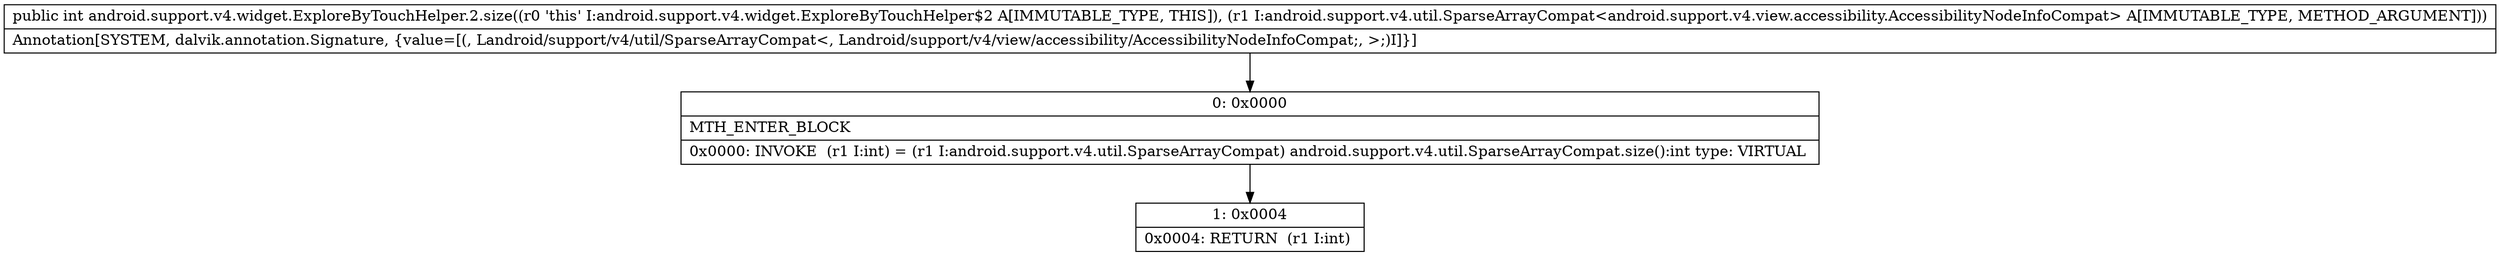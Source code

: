 digraph "CFG forandroid.support.v4.widget.ExploreByTouchHelper.2.size(Landroid\/support\/v4\/util\/SparseArrayCompat;)I" {
Node_0 [shape=record,label="{0\:\ 0x0000|MTH_ENTER_BLOCK\l|0x0000: INVOKE  (r1 I:int) = (r1 I:android.support.v4.util.SparseArrayCompat) android.support.v4.util.SparseArrayCompat.size():int type: VIRTUAL \l}"];
Node_1 [shape=record,label="{1\:\ 0x0004|0x0004: RETURN  (r1 I:int) \l}"];
MethodNode[shape=record,label="{public int android.support.v4.widget.ExploreByTouchHelper.2.size((r0 'this' I:android.support.v4.widget.ExploreByTouchHelper$2 A[IMMUTABLE_TYPE, THIS]), (r1 I:android.support.v4.util.SparseArrayCompat\<android.support.v4.view.accessibility.AccessibilityNodeInfoCompat\> A[IMMUTABLE_TYPE, METHOD_ARGUMENT]))  | Annotation[SYSTEM, dalvik.annotation.Signature, \{value=[(, Landroid\/support\/v4\/util\/SparseArrayCompat\<, Landroid\/support\/v4\/view\/accessibility\/AccessibilityNodeInfoCompat;, \>;)I]\}]\l}"];
MethodNode -> Node_0;
Node_0 -> Node_1;
}


